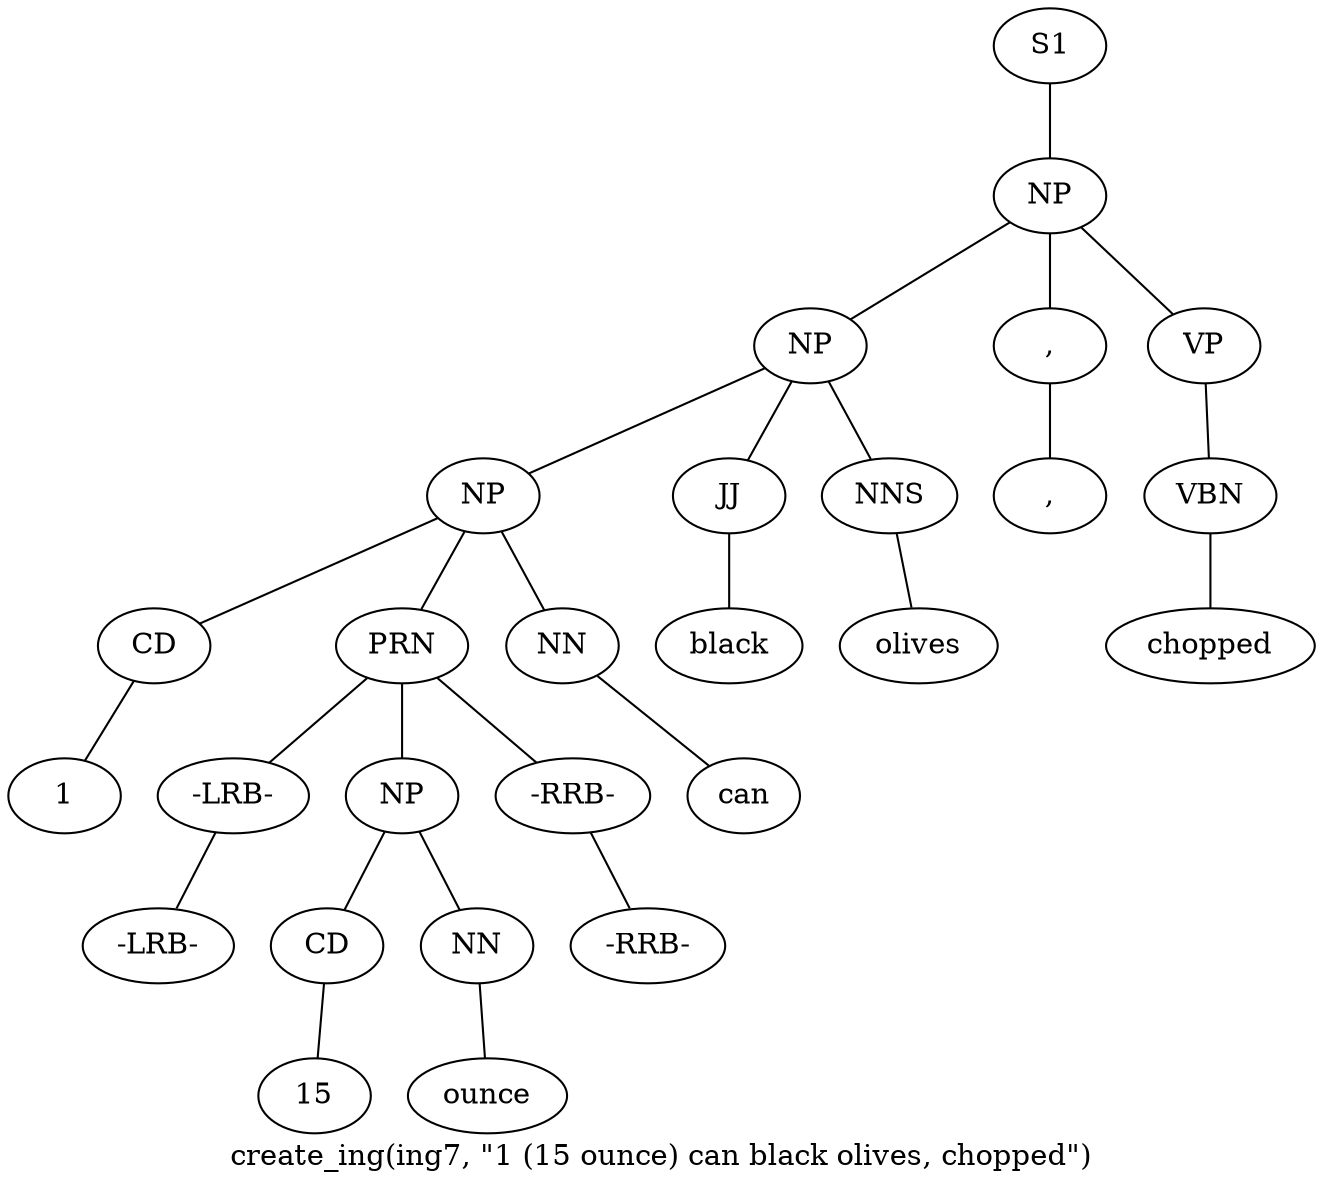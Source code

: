 graph SyntaxGraph {
	label = "create_ing(ing7, \"1 (15 ounce) can black olives, chopped\")";
	Node0 [label="S1"];
	Node1 [label="NP"];
	Node2 [label="NP"];
	Node3 [label="NP"];
	Node4 [label="CD"];
	Node5 [label="1"];
	Node6 [label="PRN"];
	Node7 [label="-LRB-"];
	Node8 [label="-LRB-"];
	Node9 [label="NP"];
	Node10 [label="CD"];
	Node11 [label="15"];
	Node12 [label="NN"];
	Node13 [label="ounce"];
	Node14 [label="-RRB-"];
	Node15 [label="-RRB-"];
	Node16 [label="NN"];
	Node17 [label="can"];
	Node18 [label="JJ"];
	Node19 [label="black"];
	Node20 [label="NNS"];
	Node21 [label="olives"];
	Node22 [label=","];
	Node23 [label=","];
	Node24 [label="VP"];
	Node25 [label="VBN"];
	Node26 [label="chopped"];

	Node0 -- Node1;
	Node1 -- Node2;
	Node1 -- Node22;
	Node1 -- Node24;
	Node2 -- Node3;
	Node2 -- Node18;
	Node2 -- Node20;
	Node3 -- Node4;
	Node3 -- Node6;
	Node3 -- Node16;
	Node4 -- Node5;
	Node6 -- Node7;
	Node6 -- Node9;
	Node6 -- Node14;
	Node7 -- Node8;
	Node9 -- Node10;
	Node9 -- Node12;
	Node10 -- Node11;
	Node12 -- Node13;
	Node14 -- Node15;
	Node16 -- Node17;
	Node18 -- Node19;
	Node20 -- Node21;
	Node22 -- Node23;
	Node24 -- Node25;
	Node25 -- Node26;
}